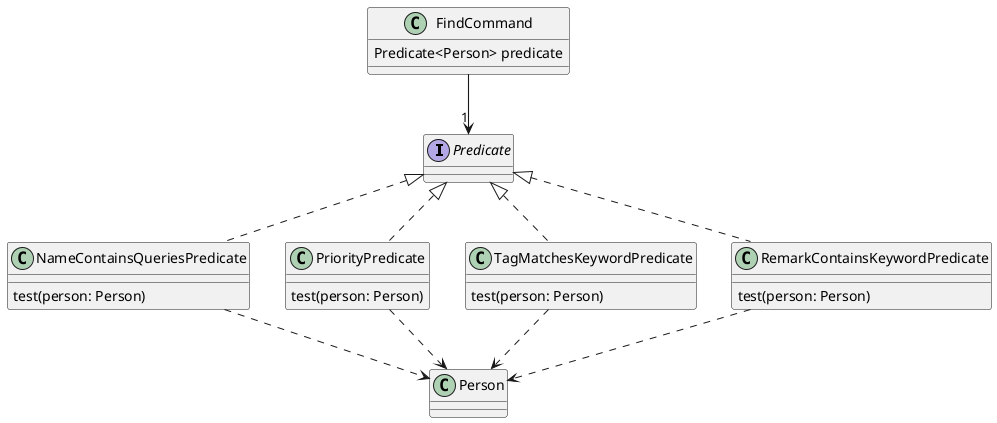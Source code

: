 @startuml
skinparam arrowThickness 1.1skinparam arrowColor #000000skinparam classBackgroundColor MODEL_COLORskinparam classAttributeIconSize 0show fields
interface    Predicate
class    NameContainsQueriesPredicate implements Predicate
class    PriorityPredicate implements Predicate
class    TagMatchesKeywordPredicate implements Predicate
class    RemarkContainsKeywordPredicate implements Predicate
class    Person
class    FindCommand
FindCommand : Predicate<Person> predicate
NameContainsQueriesPredicate ..> Person
PriorityPredicate ..> Person
TagMatchesKeywordPredicate ..> Person
RemarkContainsKeywordPredicate ..> Person
NameContainsQueriesPredicate : test(person: Person)
PriorityPredicate : test(person: Person)
TagMatchesKeywordPredicate : test(person: Person)
RemarkContainsKeywordPredicate : test(person: Person)
FindCommand --> "1" Predicate
@enduml
